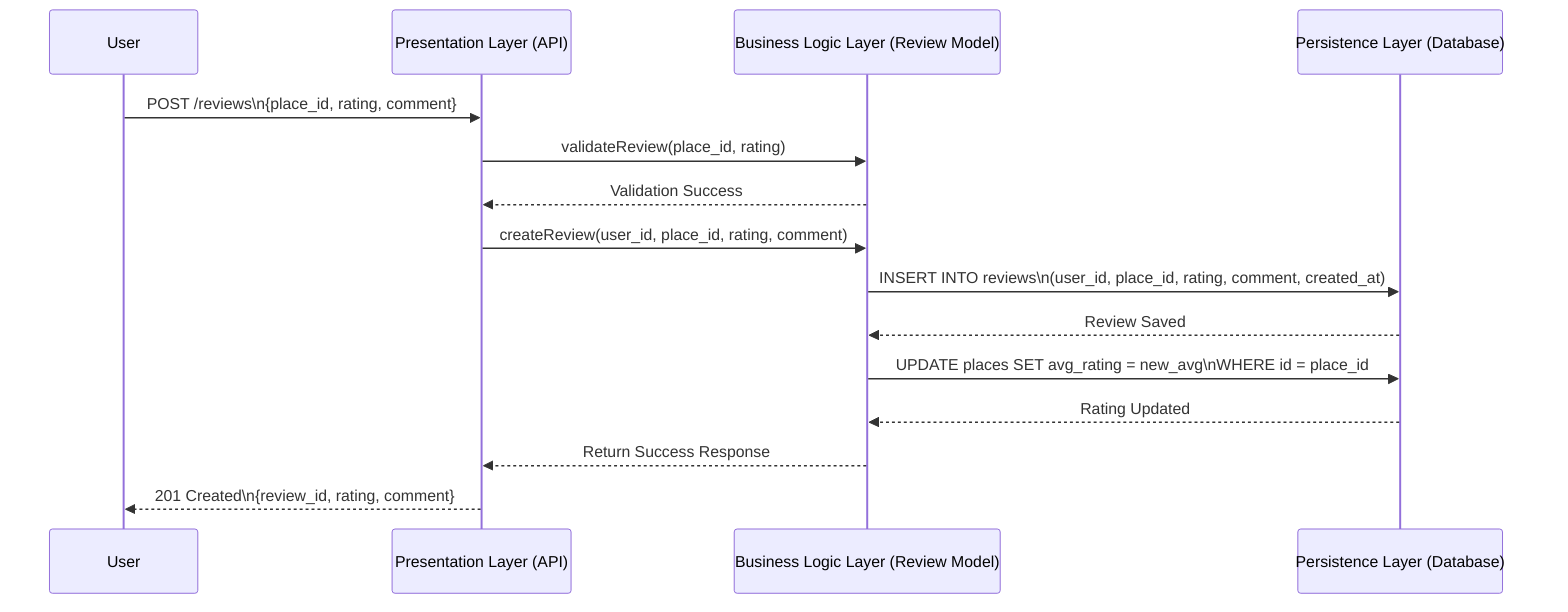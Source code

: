 %% Sequence Diagram – Review Creation Flow For Task 2_3

sequenceDiagram

    %% Participants
    participant User
    participant API as Presentation Layer (API)
    participant BusinessLogic as Business Logic Layer (Review Model)
    participant Database as Persistence Layer (Database)

    %% API Request Flow
    User->>API: POST /reviews\n{place_id, rating, comment}
    API->>BusinessLogic: validateReview(place_id, rating)
    BusinessLogic-->>API: Validation Success

    %% Business Logic Delegation
    API->>BusinessLogic: createReview(user_id, place_id, rating, comment)
    BusinessLogic->>Database: INSERT INTO reviews\n(user_id, place_id, rating, comment, created_at)
    Database-->>BusinessLogic: Review Saved

    %% Update Related Data
    BusinessLogic->>Database: UPDATE places SET avg_rating = new_avg\nWHERE id = place_id
    Database-->>BusinessLogic: Rating Updated

    %% Return Flow
    BusinessLogic-->>API: Return Success Response
    API-->>User: 201 Created\n{review_id, rating, comment}